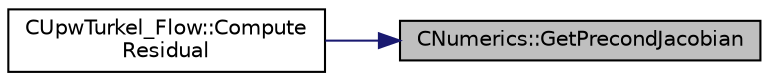 digraph "CNumerics::GetPrecondJacobian"
{
 // LATEX_PDF_SIZE
  edge [fontname="Helvetica",fontsize="10",labelfontname="Helvetica",labelfontsize="10"];
  node [fontname="Helvetica",fontsize="10",shape=record];
  rankdir="RL";
  Node1 [label="CNumerics::GetPrecondJacobian",height=0.2,width=0.4,color="black", fillcolor="grey75", style="filled", fontcolor="black",tooltip="Computation of the matrix Td, this matrix diagonalize the preconditioned conservative Jacobians in th..."];
  Node1 -> Node2 [dir="back",color="midnightblue",fontsize="10",style="solid",fontname="Helvetica"];
  Node2 [label="CUpwTurkel_Flow::Compute\lResidual",height=0.2,width=0.4,color="black", fillcolor="white", style="filled",URL="$classCUpwTurkel__Flow.html#aeea8b3f88efb753429306fe3c2076af4",tooltip="Compute the Roe's flux between two nodes i and j."];
}
